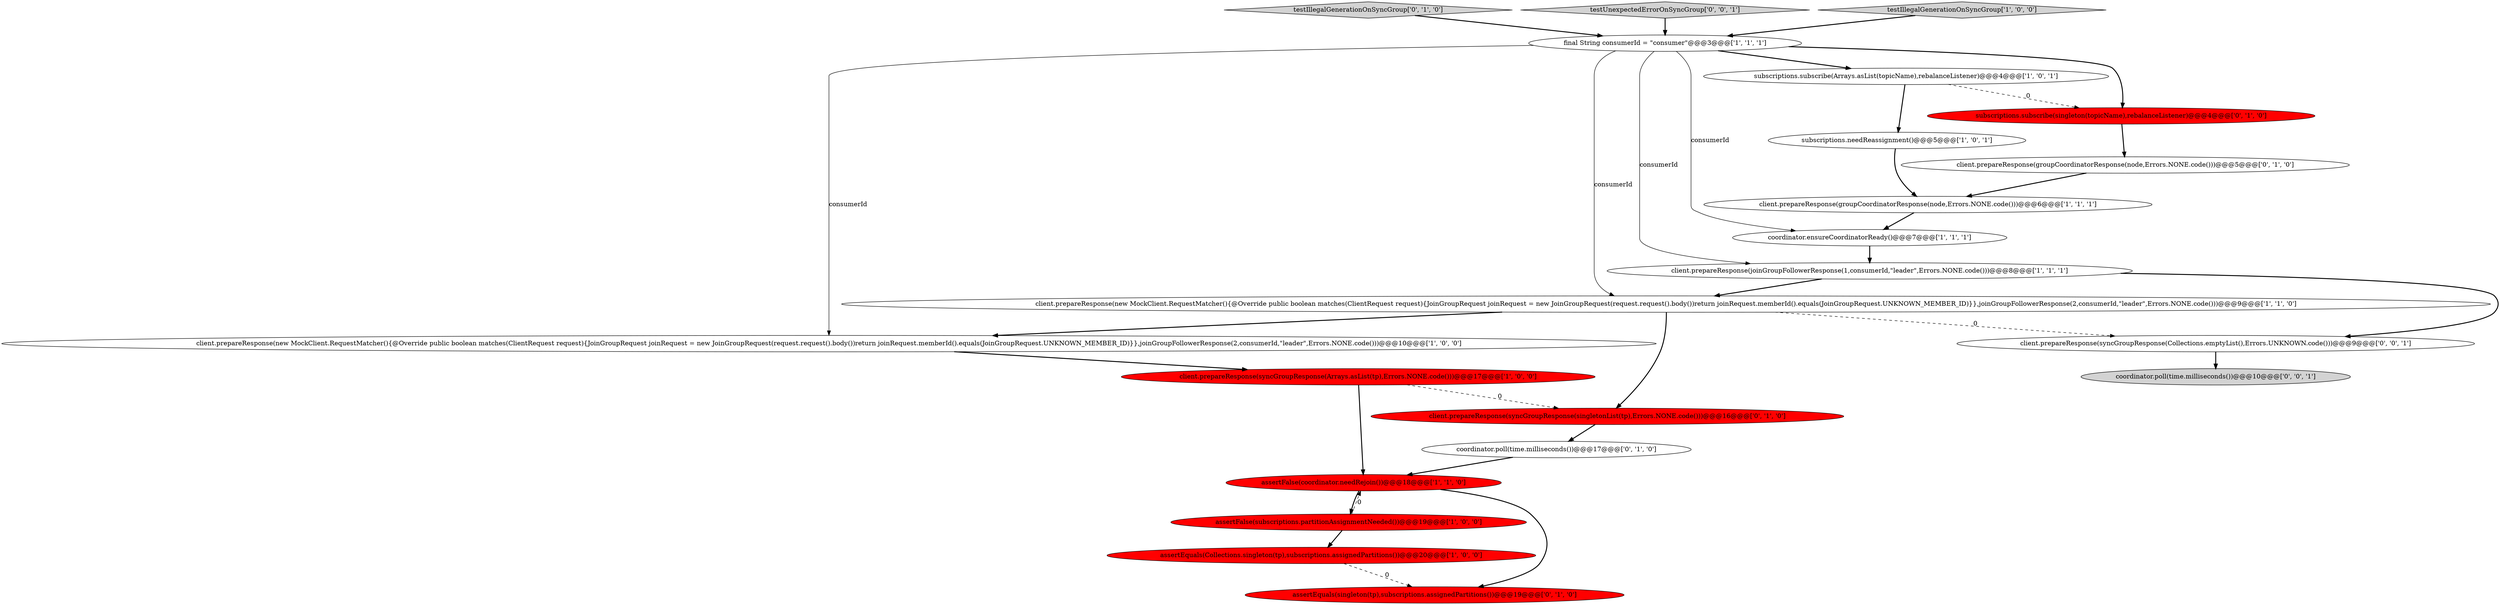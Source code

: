 digraph {
8 [style = filled, label = "assertEquals(Collections.singleton(tp),subscriptions.assignedPartitions())@@@20@@@['1', '0', '0']", fillcolor = red, shape = ellipse image = "AAA1AAABBB1BBB"];
4 [style = filled, label = "client.prepareResponse(new MockClient.RequestMatcher(){@Override public boolean matches(ClientRequest request){JoinGroupRequest joinRequest = new JoinGroupRequest(request.request().body())return joinRequest.memberId().equals(JoinGroupRequest.UNKNOWN_MEMBER_ID)}},joinGroupFollowerResponse(2,consumerId,\"leader\",Errors.NONE.code()))@@@10@@@['1', '0', '0']", fillcolor = white, shape = ellipse image = "AAA0AAABBB1BBB"];
15 [style = filled, label = "testIllegalGenerationOnSyncGroup['0', '1', '0']", fillcolor = lightgray, shape = diamond image = "AAA0AAABBB2BBB"];
0 [style = filled, label = "final String consumerId = \"consumer\"@@@3@@@['1', '1', '1']", fillcolor = white, shape = ellipse image = "AAA0AAABBB1BBB"];
3 [style = filled, label = "client.prepareResponse(joinGroupFollowerResponse(1,consumerId,\"leader\",Errors.NONE.code()))@@@8@@@['1', '1', '1']", fillcolor = white, shape = ellipse image = "AAA0AAABBB1BBB"];
7 [style = filled, label = "client.prepareResponse(syncGroupResponse(Arrays.asList(tp),Errors.NONE.code()))@@@17@@@['1', '0', '0']", fillcolor = red, shape = ellipse image = "AAA1AAABBB1BBB"];
19 [style = filled, label = "client.prepareResponse(syncGroupResponse(Collections.emptyList(),Errors.UNKNOWN.code()))@@@9@@@['0', '0', '1']", fillcolor = white, shape = ellipse image = "AAA0AAABBB3BBB"];
12 [style = filled, label = "assertFalse(subscriptions.partitionAssignmentNeeded())@@@19@@@['1', '0', '0']", fillcolor = red, shape = ellipse image = "AAA1AAABBB1BBB"];
21 [style = filled, label = "testUnexpectedErrorOnSyncGroup['0', '0', '1']", fillcolor = lightgray, shape = diamond image = "AAA0AAABBB3BBB"];
5 [style = filled, label = "subscriptions.needReassignment()@@@5@@@['1', '0', '1']", fillcolor = white, shape = ellipse image = "AAA0AAABBB1BBB"];
13 [style = filled, label = "subscriptions.subscribe(singleton(topicName),rebalanceListener)@@@4@@@['0', '1', '0']", fillcolor = red, shape = ellipse image = "AAA1AAABBB2BBB"];
20 [style = filled, label = "coordinator.poll(time.milliseconds())@@@10@@@['0', '0', '1']", fillcolor = lightgray, shape = ellipse image = "AAA0AAABBB3BBB"];
18 [style = filled, label = "assertEquals(singleton(tp),subscriptions.assignedPartitions())@@@19@@@['0', '1', '0']", fillcolor = red, shape = ellipse image = "AAA1AAABBB2BBB"];
9 [style = filled, label = "coordinator.ensureCoordinatorReady()@@@7@@@['1', '1', '1']", fillcolor = white, shape = ellipse image = "AAA0AAABBB1BBB"];
6 [style = filled, label = "subscriptions.subscribe(Arrays.asList(topicName),rebalanceListener)@@@4@@@['1', '0', '1']", fillcolor = white, shape = ellipse image = "AAA0AAABBB1BBB"];
11 [style = filled, label = "client.prepareResponse(new MockClient.RequestMatcher(){@Override public boolean matches(ClientRequest request){JoinGroupRequest joinRequest = new JoinGroupRequest(request.request().body())return joinRequest.memberId().equals(JoinGroupRequest.UNKNOWN_MEMBER_ID)}},joinGroupFollowerResponse(2,consumerId,\"leader\",Errors.NONE.code()))@@@9@@@['1', '1', '0']", fillcolor = white, shape = ellipse image = "AAA0AAABBB1BBB"];
10 [style = filled, label = "assertFalse(coordinator.needRejoin())@@@18@@@['1', '1', '0']", fillcolor = red, shape = ellipse image = "AAA1AAABBB1BBB"];
1 [style = filled, label = "testIllegalGenerationOnSyncGroup['1', '0', '0']", fillcolor = lightgray, shape = diamond image = "AAA0AAABBB1BBB"];
2 [style = filled, label = "client.prepareResponse(groupCoordinatorResponse(node,Errors.NONE.code()))@@@6@@@['1', '1', '1']", fillcolor = white, shape = ellipse image = "AAA0AAABBB1BBB"];
14 [style = filled, label = "coordinator.poll(time.milliseconds())@@@17@@@['0', '1', '0']", fillcolor = white, shape = ellipse image = "AAA0AAABBB2BBB"];
16 [style = filled, label = "client.prepareResponse(groupCoordinatorResponse(node,Errors.NONE.code()))@@@5@@@['0', '1', '0']", fillcolor = white, shape = ellipse image = "AAA0AAABBB2BBB"];
17 [style = filled, label = "client.prepareResponse(syncGroupResponse(singletonList(tp),Errors.NONE.code()))@@@16@@@['0', '1', '0']", fillcolor = red, shape = ellipse image = "AAA1AAABBB2BBB"];
12->10 [style = dashed, label="0"];
10->18 [style = bold, label=""];
0->13 [style = bold, label=""];
21->0 [style = bold, label=""];
0->6 [style = bold, label=""];
7->10 [style = bold, label=""];
7->17 [style = dashed, label="0"];
19->20 [style = bold, label=""];
11->4 [style = bold, label=""];
3->11 [style = bold, label=""];
14->10 [style = bold, label=""];
1->0 [style = bold, label=""];
2->9 [style = bold, label=""];
16->2 [style = bold, label=""];
0->4 [style = solid, label="consumerId"];
13->16 [style = bold, label=""];
4->7 [style = bold, label=""];
6->5 [style = bold, label=""];
5->2 [style = bold, label=""];
6->13 [style = dashed, label="0"];
3->19 [style = bold, label=""];
17->14 [style = bold, label=""];
10->12 [style = bold, label=""];
12->8 [style = bold, label=""];
0->3 [style = solid, label="consumerId"];
11->19 [style = dashed, label="0"];
15->0 [style = bold, label=""];
9->3 [style = bold, label=""];
11->17 [style = bold, label=""];
8->18 [style = dashed, label="0"];
0->9 [style = solid, label="consumerId"];
0->11 [style = solid, label="consumerId"];
}
